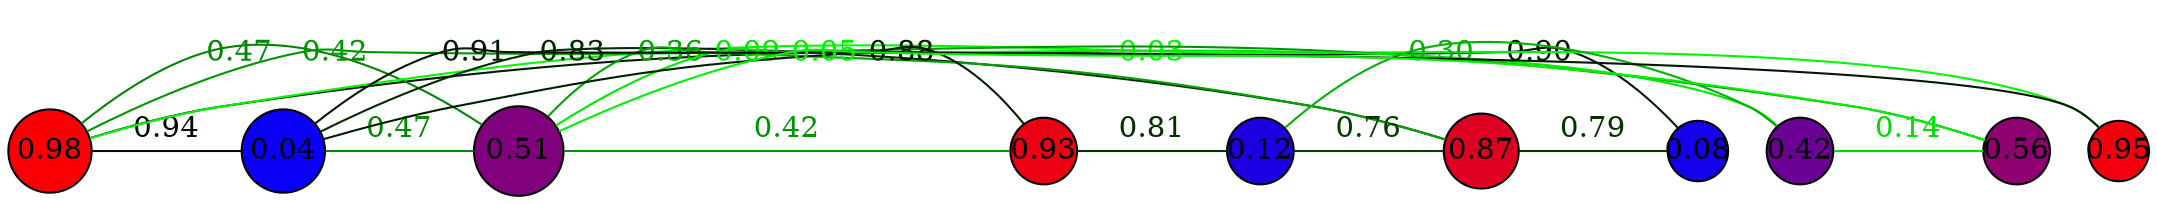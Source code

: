graph G {
    splines=true;
    overlap=false;
    sep="1.0";
    edge [minlen=2, constraint=false];
    0 [label="0.98", style=filled, fillcolor="#fa0005", width=0.55, height=0.55, fixedsize=true, shape=circle];
    1 [label="0.87", style=filled, fillcolor="#de0021", width=0.50, height=0.50, fixedsize=true, shape=circle];
    2 [label="0.42", style=filled, fillcolor="#6b0094", width=0.45, height=0.45, fixedsize=true, shape=circle];
    3 [label="0.04", style=filled, fillcolor="#0a00f5", width=0.55, height=0.55, fixedsize=true, shape=circle];
    4 [label="0.08", style=filled, fillcolor="#1500ea", width=0.40, height=0.40, fixedsize=true, shape=circle];
    5 [label="0.51", style=filled, fillcolor="#81007e", width=0.60, height=0.60, fixedsize=true, shape=circle];
    6 [label="0.93", style=filled, fillcolor="#eb0014", width=0.45, height=0.45, fixedsize=true, shape=circle];
    7 [label="0.95", style=filled, fillcolor="#f2000d", width=0.40, height=0.40, fixedsize=true, shape=circle];
    8 [label="0.56", style=filled, fillcolor="#8f0070", width=0.45, height=0.45, fixedsize=true, shape=circle];
    9 [label="0.12", style=filled, fillcolor="#1d00e2", width=0.45, height=0.45, fixedsize=true, shape=circle];
    0 -- 3 [weight=0.94, color="#000f00", fontcolor="#000f00", label="0.94"];
    0 -- 4 [weight=0.90, color="#001a00", fontcolor="#001a00", label="0.90"];
    0 -- 5 [weight=0.47, color="#008600", fontcolor="#008600", label="0.47"];
    0 -- 7 [weight=0.03, color="#00f700", fontcolor="#00f700", label="0.03"];
    0 -- 8 [weight=0.42, color="#009400", fontcolor="#009400", label="0.42"];
    1 -- 3 [weight=0.83, color="#002b00", fontcolor="#002b00", label="0.83"];
    1 -- 4 [weight=0.79, color="#003500", fontcolor="#003500", label="0.79"];
    1 -- 5 [weight=0.36, color="#00a200", fontcolor="#00a200", label="0.36"];
    1 -- 9 [weight=0.76, color="#003e00", fontcolor="#003e00", label="0.76"];
    2 -- 5 [weight=0.09, color="#00e800", fontcolor="#00e800", label="0.09"];
    2 -- 8 [weight=0.14, color="#00db00", fontcolor="#00db00", label="0.14"];
    2 -- 9 [weight=0.30, color="#00b100", fontcolor="#00b100", label="0.30"];
    3 -- 5 [weight=0.47, color="#008800", fontcolor="#008800", label="0.47"];
    3 -- 6 [weight=0.88, color="#001d00", fontcolor="#001d00", label="0.88"];
    3 -- 7 [weight=0.91, color="#001700", fontcolor="#001700", label="0.91"];
    5 -- 6 [weight=0.42, color="#009400", fontcolor="#009400", label="0.42"];
    5 -- 8 [weight=0.05, color="#00f100", fontcolor="#00f100", label="0.05"];
    6 -- 9 [weight=0.81, color="#003000", fontcolor="#003000", label="0.81"];
}
